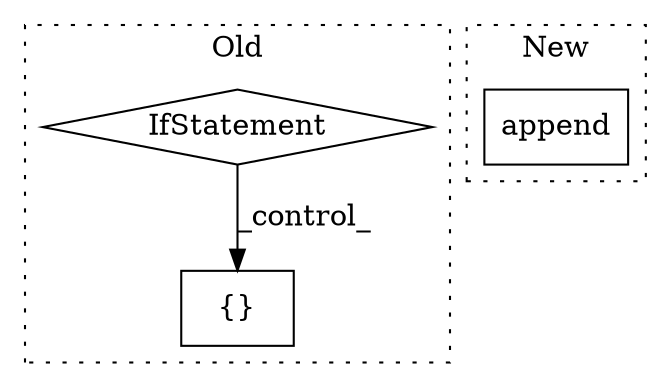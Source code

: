 digraph G {
subgraph cluster0 {
1 [label="{}" a="4" s="1504,1525" l="1,1" shape="box"];
3 [label="IfStatement" a="25" s="1313,1339" l="4,2" shape="diamond"];
label = "Old";
style="dotted";
}
subgraph cluster1 {
2 [label="append" a="32" s="2026,2083" l="7,1" shape="box"];
label = "New";
style="dotted";
}
3 -> 1 [label="_control_"];
}